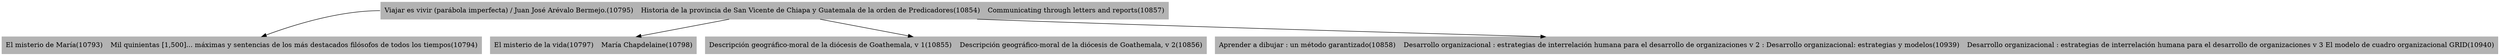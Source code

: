 digraph G{node[shape=record, style=filled, color = Gray70];
node10795:f0->node10793;

node10795:f1->node10797;

node10795:f2->node10855;

node10795:f3->node10858;

node10795[label = "<f0>Viajar es vivir (parábola imperfecta) / Juan José Arévalo Bermejo.(10795)|<f0>Historia de la provincia de San Vicente de Chiapa y Guatemala de la orden de Predicadores(10854)|<f0>Communicating through letters and reports(10857)"];
node10793[label = "<f0>El misterio de María(10793)|<f0>Mil quinientas [1,500]... máximas y sentencias de los más destacados filósofos de todos los tiempos(10794)"];
node10797[label = "<f0>El misterio de la vida(10797)|<f0>María Chapdelaine(10798)"];
node10855[label = "<f0>Descripción geográfico-moral de la diócesis de Goathemala, v 1(10855)|<f0>Descripción geográfico-moral de la diócesis de Goathemala, v 2(10856)"];
node10858[label = "<f0>Aprender a dibujar : un método garantizado(10858)|<f0>Desarrollo organizacional : estrategias de interrelación humana para el desarrollo de organizaciones v 2 : Desarrollo organizacional: estrategias y modelos(10939)|<f0>Desarrollo organizacional : estrategias de interrelación humana para el desarrollo de organizaciones v 3 El modelo de cuadro organizacional GRID(10940)"];
}